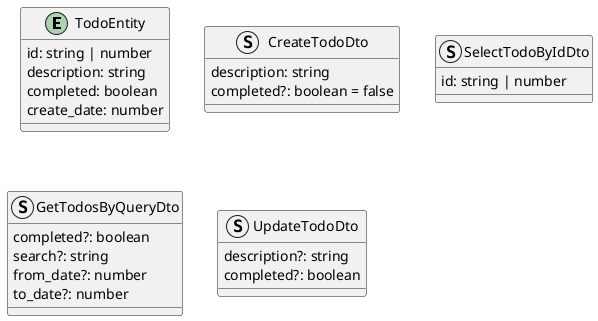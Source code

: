 @startuml structs

entity TodoEntity {
  id: string | number
  description: string
  completed: boolean
  create_date: number
}

struct CreateTodoDto {
  description: string
  completed?: boolean = false
}

struct SelectTodoByIdDto {
  id: string | number
}

struct GetTodosByQueryDto {
  completed?: boolean
  search?: string
  from_date?: number
  to_date?: number
}

struct UpdateTodoDto {
  description?: string
  completed?: boolean
}

@enduml